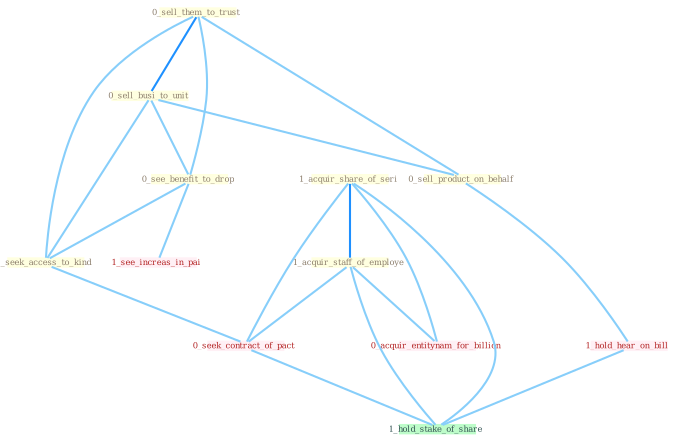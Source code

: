 Graph G{ 
    node
    [shape=polygon,style=filled,width=.5,height=.06,color="#BDFCC9",fixedsize=true,fontsize=4,
    fontcolor="#2f4f4f"];
    {node
    [color="#ffffe0", fontcolor="#8b7d6b"] "0_sell_them_to_trust " "1_acquir_share_of_seri " "0_sell_busi_to_unit " "0_see_benefit_to_drop " "0_sell_product_on_behalf " "1_seek_access_to_kind " "1_acquir_staff_of_employe "}
{node [color="#fff0f5", fontcolor="#b22222"] "0_seek_contract_of_pact " "0_acquir_entitynam_for_billion " "1_see_increas_in_pai " "1_hold_hear_on_bill "}
edge [color="#B0E2FF"];

	"0_sell_them_to_trust " -- "0_sell_busi_to_unit " [w="2", color="#1e90ff" , len=0.8];
	"0_sell_them_to_trust " -- "0_see_benefit_to_drop " [w="1", color="#87cefa" ];
	"0_sell_them_to_trust " -- "0_sell_product_on_behalf " [w="1", color="#87cefa" ];
	"0_sell_them_to_trust " -- "1_seek_access_to_kind " [w="1", color="#87cefa" ];
	"1_acquir_share_of_seri " -- "1_acquir_staff_of_employe " [w="2", color="#1e90ff" , len=0.8];
	"1_acquir_share_of_seri " -- "0_seek_contract_of_pact " [w="1", color="#87cefa" ];
	"1_acquir_share_of_seri " -- "0_acquir_entitynam_for_billion " [w="1", color="#87cefa" ];
	"1_acquir_share_of_seri " -- "1_hold_stake_of_share " [w="1", color="#87cefa" ];
	"0_sell_busi_to_unit " -- "0_see_benefit_to_drop " [w="1", color="#87cefa" ];
	"0_sell_busi_to_unit " -- "0_sell_product_on_behalf " [w="1", color="#87cefa" ];
	"0_sell_busi_to_unit " -- "1_seek_access_to_kind " [w="1", color="#87cefa" ];
	"0_see_benefit_to_drop " -- "1_seek_access_to_kind " [w="1", color="#87cefa" ];
	"0_see_benefit_to_drop " -- "1_see_increas_in_pai " [w="1", color="#87cefa" ];
	"0_sell_product_on_behalf " -- "1_hold_hear_on_bill " [w="1", color="#87cefa" ];
	"1_seek_access_to_kind " -- "0_seek_contract_of_pact " [w="1", color="#87cefa" ];
	"1_acquir_staff_of_employe " -- "0_seek_contract_of_pact " [w="1", color="#87cefa" ];
	"1_acquir_staff_of_employe " -- "0_acquir_entitynam_for_billion " [w="1", color="#87cefa" ];
	"1_acquir_staff_of_employe " -- "1_hold_stake_of_share " [w="1", color="#87cefa" ];
	"0_seek_contract_of_pact " -- "1_hold_stake_of_share " [w="1", color="#87cefa" ];
	"1_hold_hear_on_bill " -- "1_hold_stake_of_share " [w="1", color="#87cefa" ];
}